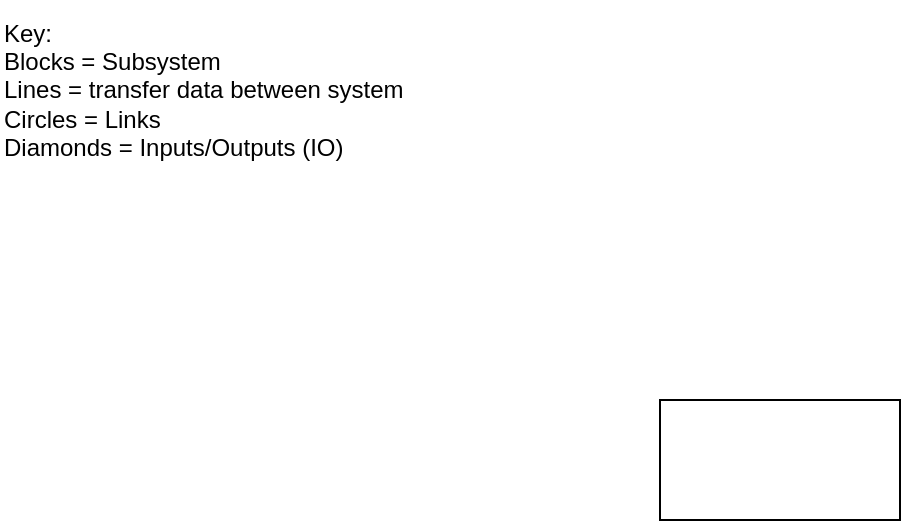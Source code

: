 <mxfile version="26.0.11">
  <diagram name="Page-1" id="SYwiqu6Nr6_0mF178wVQ">
    <mxGraphModel dx="766" dy="315" grid="1" gridSize="10" guides="1" tooltips="1" connect="1" arrows="1" fold="1" page="1" pageScale="1" pageWidth="850" pageHeight="1100" math="0" shadow="0">
      <root>
        <mxCell id="0" />
        <mxCell id="1" parent="0" />
        <mxCell id="l45x60GQ4gw3mojpDYws-1" value="" style="whiteSpace=wrap;html=1;" parent="1" vertex="1">
          <mxGeometry x="330" y="210" width="120" height="60" as="geometry" />
        </mxCell>
        <mxCell id="mxbHAJfZiOfYnnYk4IvT-1" value="Key:&lt;div&gt;Blocks = Subsystem&lt;/div&gt;&lt;div&gt;Lines = transfer data between system&lt;/div&gt;&lt;div&gt;Circles = Links&lt;/div&gt;&lt;div&gt;Diamonds = Inputs/Outputs (IO)&lt;/div&gt;" style="text;html=1;align=left;verticalAlign=middle;resizable=0;points=[];autosize=1;strokeColor=none;fillColor=none;" vertex="1" parent="1">
          <mxGeometry y="10" width="220" height="90" as="geometry" />
        </mxCell>
      </root>
    </mxGraphModel>
  </diagram>
</mxfile>
